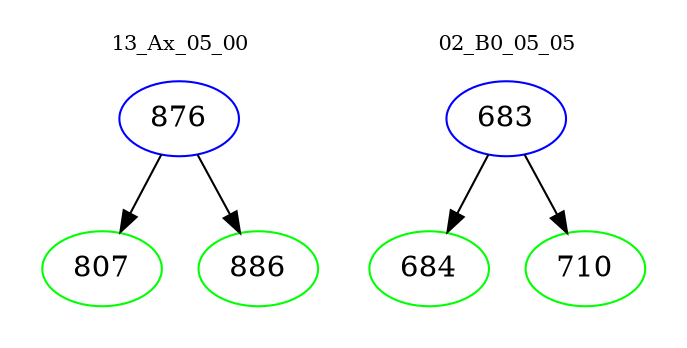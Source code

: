 digraph{
subgraph cluster_0 {
color = white
label = "13_Ax_05_00";
fontsize=10;
T0_876 [label="876", color="blue"]
T0_876 -> T0_807 [color="black"]
T0_807 [label="807", color="green"]
T0_876 -> T0_886 [color="black"]
T0_886 [label="886", color="green"]
}
subgraph cluster_1 {
color = white
label = "02_B0_05_05";
fontsize=10;
T1_683 [label="683", color="blue"]
T1_683 -> T1_684 [color="black"]
T1_684 [label="684", color="green"]
T1_683 -> T1_710 [color="black"]
T1_710 [label="710", color="green"]
}
}
